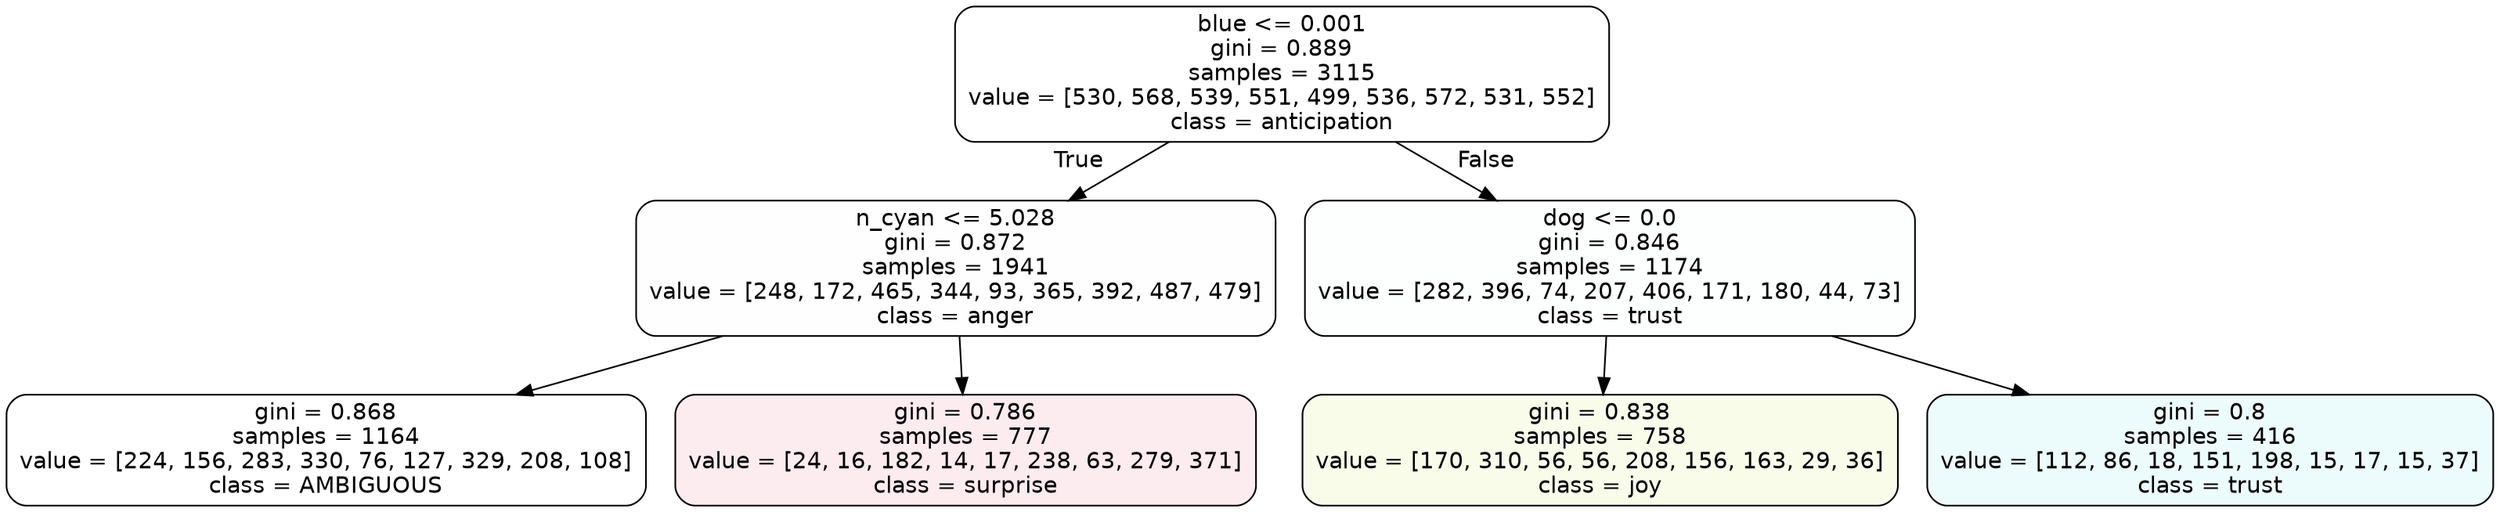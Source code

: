 digraph Tree {
node [shape=box, style="filled, rounded", color="black", fontname=helvetica] ;
edge [fontname=helvetica] ;
0 [label="blue <= 0.001\ngini = 0.889\nsamples = 3115\nvalue = [530, 568, 539, 551, 499, 536, 572, 531, 552]\nclass = anticipation", fillcolor="#8139e500"] ;
1 [label="n_cyan <= 5.028\ngini = 0.872\nsamples = 1941\nvalue = [248, 172, 465, 344, 93, 365, 392, 487, 479]\nclass = anger", fillcolor="#e539d701"] ;
0 -> 1 [labeldistance=2.5, labelangle=45, headlabel="True"] ;
2 [label="gini = 0.868\nsamples = 1164\nvalue = [224, 156, 283, 330, 76, 127, 329, 208, 108]\nclass = AMBIGUOUS", fillcolor="#39e58100"] ;
1 -> 2 ;
3 [label="gini = 0.786\nsamples = 777\nvalue = [24, 16, 182, 14, 17, 238, 63, 279, 371]\nclass = surprise", fillcolor="#e5396419"] ;
1 -> 3 ;
4 [label="dog <= 0.0\ngini = 0.846\nsamples = 1174\nvalue = [282, 396, 74, 207, 406, 171, 180, 44, 73]\nclass = trust", fillcolor="#39d7e502"] ;
0 -> 4 [labeldistance=2.5, labelangle=-45, headlabel="False"] ;
5 [label="gini = 0.838\nsamples = 758\nvalue = [170, 310, 56, 56, 208, 156, 163, 29, 36]\nclass = joy", fillcolor="#d7e5391b"] ;
4 -> 5 ;
6 [label="gini = 0.8\nsamples = 416\nvalue = [112, 86, 18, 151, 198, 15, 17, 15, 37]\nclass = trust", fillcolor="#39d7e518"] ;
4 -> 6 ;
}